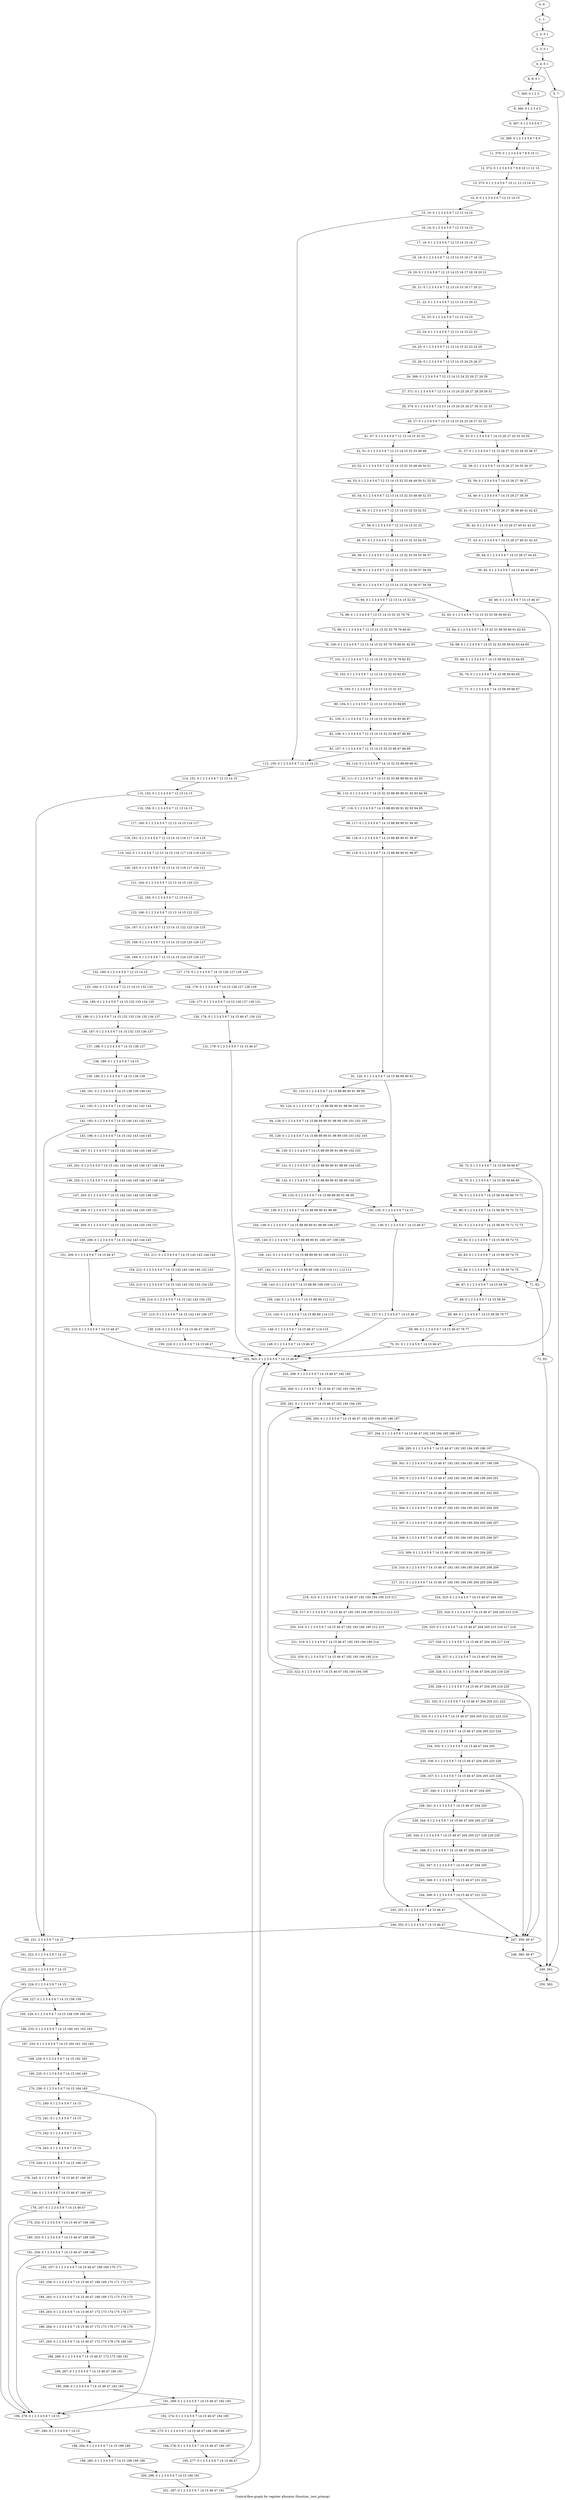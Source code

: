 digraph G {
graph [label="Control-flow-graph for register allocator (function _test_primop)"]
0[label="0, 0: "];
1[label="1, 1: "];
2[label="2, 2: 0 1 "];
3[label="3, 3: 0 1 "];
4[label="4, 4: 0 1 "];
5[label="5, 7: "];
6[label="6, 8: 0 1 "];
7[label="7, 365: 0 1 2 3 "];
8[label="8, 366: 0 1 2 3 4 5 "];
9[label="9, 367: 0 1 2 3 4 5 6 7 "];
10[label="10, 369: 0 1 2 3 4 5 6 7 8 9 "];
11[label="11, 370: 0 1 2 3 4 5 6 7 8 9 10 11 "];
12[label="12, 372: 0 1 2 3 4 5 6 7 8 9 10 11 12 13 "];
13[label="13, 373: 0 1 2 3 4 5 6 7 10 11 12 13 14 15 "];
14[label="14, 9: 0 1 2 3 4 5 6 7 12 13 14 15 "];
15[label="15, 10: 0 1 2 3 4 5 6 7 12 13 14 15 "];
16[label="16, 14: 0 1 2 3 4 5 6 7 12 13 14 15 "];
17[label="17, 18: 0 1 2 3 4 5 6 7 12 13 14 15 16 17 "];
18[label="18, 19: 0 1 2 3 4 5 6 7 12 13 14 15 16 17 18 19 "];
19[label="19, 20: 0 1 2 3 4 5 6 7 12 13 14 15 16 17 18 19 20 21 "];
20[label="20, 21: 0 1 2 3 4 5 6 7 12 13 14 15 16 17 20 21 "];
21[label="21, 22: 0 1 2 3 4 5 6 7 12 13 14 15 20 21 "];
22[label="22, 23: 0 1 2 3 4 5 6 7 12 13 14 15 "];
23[label="23, 24: 0 1 2 3 4 5 6 7 12 13 14 15 22 23 "];
24[label="24, 25: 0 1 2 3 4 5 6 7 12 13 14 15 22 23 24 25 "];
25[label="25, 26: 0 1 2 3 4 5 6 7 12 13 14 15 24 25 26 27 "];
26[label="26, 368: 0 1 2 3 4 5 6 7 12 13 14 15 24 25 26 27 28 29 "];
27[label="27, 371: 0 1 2 3 4 5 6 7 12 13 14 15 24 25 26 27 28 29 30 31 "];
28[label="28, 374: 0 1 2 3 4 5 6 7 12 13 14 15 24 25 26 27 30 31 32 33 "];
29[label="29, 27: 0 1 2 3 4 5 6 7 12 13 14 15 24 25 26 27 32 33 "];
30[label="30, 33: 0 1 2 3 4 5 6 7 14 15 26 27 32 33 34 35 "];
31[label="31, 37: 0 1 2 3 4 5 6 7 14 15 26 27 32 33 34 35 36 37 "];
32[label="32, 38: 0 1 2 3 4 5 6 7 14 15 26 27 34 35 36 37 "];
33[label="33, 39: 0 1 2 3 4 5 6 7 14 15 26 27 36 37 "];
34[label="34, 40: 0 1 2 3 4 5 6 7 14 15 26 27 38 39 "];
35[label="35, 41: 0 1 2 3 4 5 6 7 14 15 26 27 38 39 40 41 42 43 "];
36[label="36, 42: 0 1 2 3 4 5 6 7 14 15 26 27 40 41 42 43 "];
37[label="37, 43: 0 1 2 3 4 5 6 7 14 15 26 27 40 41 42 43 "];
38[label="38, 44: 0 1 2 3 4 5 6 7 14 15 26 27 44 45 "];
39[label="39, 45: 0 1 2 3 4 5 6 7 14 15 44 45 46 47 "];
40[label="40, 46: 0 1 2 3 4 5 6 7 14 15 46 47 "];
41[label="41, 47: 0 1 2 3 4 5 6 7 12 13 14 15 32 33 "];
42[label="42, 51: 0 1 2 3 4 5 6 7 12 13 14 15 32 33 48 49 "];
43[label="43, 52: 0 1 2 3 4 5 6 7 12 13 14 15 32 33 48 49 50 51 "];
44[label="44, 53: 0 1 2 3 4 5 6 7 12 13 14 15 32 33 48 49 50 51 52 53 "];
45[label="45, 54: 0 1 2 3 4 5 6 7 12 13 14 15 32 33 48 49 52 53 "];
46[label="46, 55: 0 1 2 3 4 5 6 7 12 13 14 15 32 33 52 53 "];
47[label="47, 56: 0 1 2 3 4 5 6 7 12 13 14 15 32 33 "];
48[label="48, 57: 0 1 2 3 4 5 6 7 12 13 14 15 32 33 54 55 "];
49[label="49, 58: 0 1 2 3 4 5 6 7 12 13 14 15 32 33 54 55 56 57 "];
50[label="50, 59: 0 1 2 3 4 5 6 7 12 13 14 15 32 33 56 57 58 59 "];
51[label="51, 60: 0 1 2 3 4 5 6 7 12 13 14 15 32 33 56 57 58 59 "];
52[label="52, 63: 0 1 2 3 4 5 6 7 14 15 32 33 58 59 60 61 "];
53[label="53, 64: 0 1 2 3 4 5 6 7 14 15 32 33 58 59 60 61 62 63 "];
54[label="54, 68: 0 1 2 3 4 5 6 7 14 15 32 33 58 59 62 63 64 65 "];
55[label="55, 69: 0 1 2 3 4 5 6 7 14 15 58 59 62 63 64 65 "];
56[label="56, 70: 0 1 2 3 4 5 6 7 14 15 58 59 64 65 "];
57[label="57, 71: 0 1 2 3 4 5 6 7 14 15 58 59 66 67 "];
58[label="58, 72: 0 1 2 3 4 5 6 7 14 15 58 59 66 67 "];
59[label="59, 75: 0 1 2 3 4 5 6 7 14 15 58 59 68 69 "];
60[label="60, 76: 0 1 2 3 4 5 6 7 14 15 58 59 68 69 70 71 "];
61[label="61, 80: 0 1 2 3 4 5 6 7 14 15 58 59 70 71 72 73 "];
62[label="62, 81: 0 1 2 3 4 5 6 7 14 15 58 59 70 71 72 73 "];
63[label="63, 82: 0 1 2 3 4 5 6 7 14 15 58 59 72 73 "];
64[label="64, 83: 0 1 2 3 4 5 6 7 14 15 58 59 74 75 "];
65[label="65, 84: 0 1 2 3 4 5 6 7 14 15 58 59 74 75 "];
66[label="66, 87: 0 1 2 3 4 5 6 7 14 15 58 59 "];
67[label="67, 88: 0 1 2 3 4 5 6 7 14 15 58 59 "];
68[label="68, 89: 0 1 2 3 4 5 6 7 14 15 58 59 76 77 "];
69[label="69, 90: 0 1 2 3 4 5 6 7 14 15 46 47 76 77 "];
70[label="70, 91: 0 1 2 3 4 5 6 7 14 15 46 47 "];
71[label="71, 92: "];
72[label="72, 93: "];
73[label="73, 94: 0 1 2 3 4 5 6 7 12 13 14 15 32 33 "];
74[label="74, 98: 0 1 2 3 4 5 6 7 12 13 14 15 32 33 78 79 "];
75[label="75, 99: 0 1 2 3 4 5 6 7 12 13 14 15 32 33 78 79 80 81 "];
76[label="76, 100: 0 1 2 3 4 5 6 7 12 13 14 15 32 33 78 79 80 81 82 83 "];
77[label="77, 101: 0 1 2 3 4 5 6 7 12 13 14 15 32 33 78 79 82 83 "];
78[label="78, 102: 0 1 2 3 4 5 6 7 12 13 14 15 32 33 82 83 "];
79[label="79, 103: 0 1 2 3 4 5 6 7 12 13 14 15 32 33 "];
80[label="80, 104: 0 1 2 3 4 5 6 7 12 13 14 15 32 33 84 85 "];
81[label="81, 105: 0 1 2 3 4 5 6 7 12 13 14 15 32 33 84 85 86 87 "];
82[label="82, 106: 0 1 2 3 4 5 6 7 12 13 14 15 32 33 86 87 88 89 "];
83[label="83, 107: 0 1 2 3 4 5 6 7 12 13 14 15 32 33 86 87 88 89 "];
84[label="84, 110: 0 1 2 3 4 5 6 7 14 15 32 33 88 89 90 91 "];
85[label="85, 111: 0 1 2 3 4 5 6 7 14 15 32 33 88 89 90 91 92 93 "];
86[label="86, 115: 0 1 2 3 4 5 6 7 14 15 32 33 88 89 90 91 92 93 94 95 "];
87[label="87, 116: 0 1 2 3 4 5 6 7 14 15 88 89 90 91 92 93 94 95 "];
88[label="88, 117: 0 1 2 3 4 5 6 7 14 15 88 89 90 91 94 95 "];
89[label="89, 118: 0 1 2 3 4 5 6 7 14 15 88 89 90 91 96 97 "];
90[label="90, 119: 0 1 2 3 4 5 6 7 14 15 88 89 90 91 96 97 "];
91[label="91, 120: 0 1 2 3 4 5 6 7 14 15 88 89 90 91 "];
92[label="92, 123: 0 1 2 3 4 5 6 7 14 15 88 89 90 91 98 99 "];
93[label="93, 124: 0 1 2 3 4 5 6 7 14 15 88 89 90 91 98 99 100 101 "];
94[label="94, 128: 0 1 2 3 4 5 6 7 14 15 88 89 90 91 98 99 100 101 102 103 "];
95[label="95, 129: 0 1 2 3 4 5 6 7 14 15 88 89 90 91 98 99 100 101 102 103 "];
96[label="96, 130: 0 1 2 3 4 5 6 7 14 15 88 89 90 91 98 99 102 103 "];
97[label="97, 131: 0 1 2 3 4 5 6 7 14 15 88 89 90 91 98 99 104 105 "];
98[label="98, 132: 0 1 2 3 4 5 6 7 14 15 88 89 90 91 98 99 104 105 "];
99[label="99, 133: 0 1 2 3 4 5 6 7 14 15 88 89 90 91 98 99 "];
100[label="100, 135: 0 1 2 3 4 5 6 7 14 15 "];
101[label="101, 136: 0 1 2 3 4 5 6 7 14 15 46 47 "];
102[label="102, 137: 0 1 2 3 4 5 6 7 14 15 46 47 "];
103[label="103, 138: 0 1 2 3 4 5 6 7 14 15 88 89 90 91 98 99 "];
104[label="104, 139: 0 1 2 3 4 5 6 7 14 15 88 89 90 91 98 99 106 107 "];
105[label="105, 140: 0 1 2 3 4 5 6 7 14 15 88 89 90 91 106 107 108 109 "];
106[label="106, 141: 0 1 2 3 4 5 6 7 14 15 88 89 90 91 108 109 110 111 "];
107[label="107, 142: 0 1 2 3 4 5 6 7 14 15 88 89 108 109 110 111 112 113 "];
108[label="108, 143: 0 1 2 3 4 5 6 7 14 15 88 89 108 109 112 113 "];
109[label="109, 144: 0 1 2 3 4 5 6 7 14 15 88 89 112 113 "];
110[label="110, 145: 0 1 2 3 4 5 6 7 14 15 88 89 114 115 "];
111[label="111, 146: 0 1 2 3 4 5 6 7 14 15 46 47 114 115 "];
112[label="112, 148: 0 1 2 3 4 5 6 7 14 15 46 47 "];
113[label="113, 150: 0 1 2 3 4 5 6 7 12 13 14 15 "];
114[label="114, 151: 0 1 2 3 4 5 6 7 12 13 14 15 "];
115[label="115, 152: 0 1 2 3 4 5 6 7 12 13 14 15 "];
116[label="116, 156: 0 1 2 3 4 5 6 7 12 13 14 15 "];
117[label="117, 160: 0 1 2 3 4 5 6 7 12 13 14 15 116 117 "];
118[label="118, 161: 0 1 2 3 4 5 6 7 12 13 14 15 116 117 118 119 "];
119[label="119, 162: 0 1 2 3 4 5 6 7 12 13 14 15 116 117 118 119 120 121 "];
120[label="120, 163: 0 1 2 3 4 5 6 7 12 13 14 15 116 117 120 121 "];
121[label="121, 164: 0 1 2 3 4 5 6 7 12 13 14 15 120 121 "];
122[label="122, 165: 0 1 2 3 4 5 6 7 12 13 14 15 "];
123[label="123, 166: 0 1 2 3 4 5 6 7 12 13 14 15 122 123 "];
124[label="124, 167: 0 1 2 3 4 5 6 7 12 13 14 15 122 123 124 125 "];
125[label="125, 168: 0 1 2 3 4 5 6 7 12 13 14 15 124 125 126 127 "];
126[label="126, 169: 0 1 2 3 4 5 6 7 12 13 14 15 124 125 126 127 "];
127[label="127, 175: 0 1 2 3 4 5 6 7 14 15 126 127 128 129 "];
128[label="128, 176: 0 1 2 3 4 5 6 7 14 15 126 127 128 129 "];
129[label="129, 177: 0 1 2 3 4 5 6 7 14 15 126 127 130 131 "];
130[label="130, 178: 0 1 2 3 4 5 6 7 14 15 46 47 130 131 "];
131[label="131, 179: 0 1 2 3 4 5 6 7 14 15 46 47 "];
132[label="132, 180: 0 1 2 3 4 5 6 7 12 13 14 15 "];
133[label="133, 184: 0 1 2 3 4 5 6 7 12 13 14 15 132 133 "];
134[label="134, 185: 0 1 2 3 4 5 6 7 14 15 132 133 134 135 "];
135[label="135, 186: 0 1 2 3 4 5 6 7 14 15 132 133 134 135 136 137 "];
136[label="136, 187: 0 1 2 3 4 5 6 7 14 15 132 133 136 137 "];
137[label="137, 188: 0 1 2 3 4 5 6 7 14 15 136 137 "];
138[label="138, 189: 0 1 2 3 4 5 6 7 14 15 "];
139[label="139, 190: 0 1 2 3 4 5 6 7 14 15 138 139 "];
140[label="140, 191: 0 1 2 3 4 5 6 7 14 15 138 139 140 141 "];
141[label="141, 192: 0 1 2 3 4 5 6 7 14 15 140 141 142 143 "];
142[label="142, 193: 0 1 2 3 4 5 6 7 14 15 140 141 142 143 "];
143[label="143, 196: 0 1 2 3 4 5 6 7 14 15 142 143 144 145 "];
144[label="144, 197: 0 1 2 3 4 5 6 7 14 15 142 143 144 145 146 147 "];
145[label="145, 201: 0 1 2 3 4 5 6 7 14 15 142 143 144 145 146 147 148 149 "];
146[label="146, 202: 0 1 2 3 4 5 6 7 14 15 142 143 144 145 146 147 148 149 "];
147[label="147, 203: 0 1 2 3 4 5 6 7 14 15 142 143 144 145 148 149 "];
148[label="148, 204: 0 1 2 3 4 5 6 7 14 15 142 143 144 145 150 151 "];
149[label="149, 205: 0 1 2 3 4 5 6 7 14 15 142 143 144 145 150 151 "];
150[label="150, 206: 0 1 2 3 4 5 6 7 14 15 142 143 144 145 "];
151[label="151, 209: 0 1 2 3 4 5 6 7 14 15 46 47 "];
152[label="152, 210: 0 1 2 3 4 5 6 7 14 15 46 47 "];
153[label="153, 211: 0 1 2 3 4 5 6 7 14 15 142 143 144 145 "];
154[label="154, 212: 0 1 2 3 4 5 6 7 14 15 142 143 144 145 152 153 "];
155[label="155, 213: 0 1 2 3 4 5 6 7 14 15 142 143 152 153 154 155 "];
156[label="156, 214: 0 1 2 3 4 5 6 7 14 15 142 143 154 155 "];
157[label="157, 215: 0 1 2 3 4 5 6 7 14 15 142 143 156 157 "];
158[label="158, 216: 0 1 2 3 4 5 6 7 14 15 46 47 156 157 "];
159[label="159, 218: 0 1 2 3 4 5 6 7 14 15 46 47 "];
160[label="160, 221: 2 3 4 5 6 7 14 15 "];
161[label="161, 222: 0 1 2 3 4 5 6 7 14 15 "];
162[label="162, 223: 0 1 2 3 4 5 6 7 14 15 "];
163[label="163, 224: 0 1 2 3 4 5 6 7 14 15 "];
164[label="164, 227: 0 1 2 3 4 5 6 7 14 15 158 159 "];
165[label="165, 228: 0 1 2 3 4 5 6 7 14 15 158 159 160 161 "];
166[label="166, 232: 0 1 2 3 4 5 6 7 14 15 160 161 162 163 "];
167[label="167, 233: 0 1 2 3 4 5 6 7 14 15 160 161 162 163 "];
168[label="168, 234: 0 1 2 3 4 5 6 7 14 15 162 163 "];
169[label="169, 235: 0 1 2 3 4 5 6 7 14 15 164 165 "];
170[label="170, 236: 0 1 2 3 4 5 6 7 14 15 164 165 "];
171[label="171, 240: 0 1 2 3 4 5 6 7 14 15 "];
172[label="172, 241: 0 1 2 3 4 5 6 7 14 15 "];
173[label="173, 242: 0 1 2 3 4 5 6 7 14 15 "];
174[label="174, 243: 0 1 2 3 4 5 6 7 14 15 "];
175[label="175, 244: 0 1 2 3 4 5 6 7 14 15 166 167 "];
176[label="176, 245: 0 1 2 3 4 5 6 7 14 15 46 47 166 167 "];
177[label="177, 246: 0 1 2 3 4 5 6 7 14 15 46 47 166 167 "];
178[label="178, 247: 0 1 2 3 4 5 6 7 14 15 46 47 "];
179[label="179, 252: 0 1 2 3 4 5 6 7 14 15 46 47 168 169 "];
180[label="180, 253: 0 1 2 3 4 5 6 7 14 15 46 47 168 169 "];
181[label="181, 254: 0 1 2 3 4 5 6 7 14 15 46 47 168 169 "];
182[label="182, 257: 0 1 2 3 4 5 6 7 14 15 46 47 168 169 170 171 "];
183[label="183, 258: 0 1 2 3 4 5 6 7 14 15 46 47 168 169 170 171 172 173 "];
184[label="184, 262: 0 1 2 3 4 5 6 7 14 15 46 47 168 169 172 173 174 175 "];
185[label="185, 263: 0 1 2 3 4 5 6 7 14 15 46 47 172 173 174 175 176 177 "];
186[label="186, 264: 0 1 2 3 4 5 6 7 14 15 46 47 172 173 176 177 178 179 "];
187[label="187, 265: 0 1 2 3 4 5 6 7 14 15 46 47 172 173 178 179 180 181 "];
188[label="188, 266: 0 1 2 3 4 5 6 7 14 15 46 47 172 173 180 181 "];
189[label="189, 267: 0 1 2 3 4 5 6 7 14 15 46 47 180 181 "];
190[label="190, 268: 0 1 2 3 4 5 6 7 14 15 46 47 182 183 "];
191[label="191, 269: 0 1 2 3 4 5 6 7 14 15 46 47 182 183 "];
192[label="192, 274: 0 1 2 3 4 5 6 7 14 15 46 47 184 185 "];
193[label="193, 275: 0 1 2 3 4 5 6 7 14 15 46 47 184 185 186 187 "];
194[label="194, 276: 0 1 2 3 4 5 6 7 14 15 46 47 186 187 "];
195[label="195, 277: 0 1 2 3 4 5 6 7 14 15 46 47 "];
196[label="196, 278: 0 1 2 3 4 5 6 7 14 15 "];
197[label="197, 280: 0 1 2 3 4 5 6 7 14 15 "];
198[label="198, 284: 0 1 2 3 4 5 6 7 14 15 188 189 "];
199[label="199, 285: 0 1 2 3 4 5 6 7 14 15 188 189 190 "];
200[label="200, 286: 0 1 2 3 4 5 6 7 14 15 190 191 "];
201[label="201, 287: 0 1 2 3 4 5 6 7 14 15 46 47 191 "];
202[label="202, 363: 0 1 2 3 4 5 6 7 14 15 46 47 "];
203[label="203, 298: 0 1 2 3 4 5 6 7 14 15 46 47 192 193 "];
204[label="204, 306: 0 1 2 3 4 5 6 7 14 15 46 47 192 193 194 195 "];
205[label="205, 291: 0 1 2 3 4 5 6 7 14 15 46 47 192 193 194 195 "];
206[label="206, 293: 0 1 2 3 4 5 6 7 14 15 46 47 192 193 194 195 196 197 "];
207[label="207, 294: 0 1 2 3 4 5 6 7 14 15 46 47 192 193 194 195 196 197 "];
208[label="208, 295: 0 1 2 3 4 5 6 7 14 15 46 47 192 193 194 195 196 197 "];
209[label="209, 301: 0 1 2 3 4 5 6 7 14 15 46 47 192 193 194 195 196 197 198 199 "];
210[label="210, 302: 0 1 2 3 4 5 6 7 14 15 46 47 192 193 194 195 198 199 200 201 "];
211[label="211, 303: 0 1 2 3 4 5 6 7 14 15 46 47 192 193 194 195 200 201 202 203 "];
212[label="212, 304: 0 1 2 3 4 5 6 7 14 15 46 47 192 193 194 195 202 203 204 205 "];
213[label="213, 307: 0 1 2 3 4 5 6 7 14 15 46 47 192 193 194 195 204 205 206 207 "];
214[label="214, 308: 0 1 2 3 4 5 6 7 14 15 46 47 192 193 194 195 204 205 206 207 "];
215[label="215, 309: 0 1 2 3 4 5 6 7 14 15 46 47 192 193 194 195 204 205 "];
216[label="216, 310: 0 1 2 3 4 5 6 7 14 15 46 47 192 193 194 195 204 205 208 209 "];
217[label="217, 311: 0 1 2 3 4 5 6 7 14 15 46 47 192 193 194 195 204 205 208 209 "];
218[label="218, 315: 0 1 2 3 4 5 6 7 14 15 46 47 192 193 194 195 210 211 "];
219[label="219, 317: 0 1 2 3 4 5 6 7 14 15 46 47 192 193 194 195 210 211 212 213 "];
220[label="220, 318: 0 1 2 3 4 5 6 7 14 15 46 47 192 193 194 195 212 213 "];
221[label="221, 319: 0 1 2 3 4 5 6 7 14 15 46 47 192 193 194 195 214 "];
222[label="222, 320: 0 1 2 3 4 5 6 7 14 15 46 47 192 193 194 195 214 "];
223[label="223, 322: 0 1 2 3 4 5 6 7 14 15 46 47 192 193 194 195 "];
224[label="224, 323: 0 1 2 3 4 5 6 7 14 15 46 47 204 205 "];
225[label="225, 324: 0 1 2 3 4 5 6 7 14 15 46 47 204 205 215 216 "];
226[label="226, 325: 0 1 2 3 4 5 6 7 14 15 46 47 204 205 215 216 217 218 "];
227[label="227, 326: 0 1 2 3 4 5 6 7 14 15 46 47 204 205 217 218 "];
228[label="228, 327: 0 1 2 3 4 5 6 7 14 15 46 47 204 205 "];
229[label="229, 328: 0 1 2 3 4 5 6 7 14 15 46 47 204 205 219 220 "];
230[label="230, 329: 0 1 2 3 4 5 6 7 14 15 46 47 204 205 219 220 "];
231[label="231, 332: 0 1 2 3 4 5 6 7 14 15 46 47 204 205 221 222 "];
232[label="232, 333: 0 1 2 3 4 5 6 7 14 15 46 47 204 205 221 222 223 224 "];
233[label="233, 334: 0 1 2 3 4 5 6 7 14 15 46 47 204 205 223 224 "];
234[label="234, 335: 0 1 2 3 4 5 6 7 14 15 46 47 204 205 "];
235[label="235, 336: 0 1 2 3 4 5 6 7 14 15 46 47 204 205 225 226 "];
236[label="236, 337: 0 1 2 3 4 5 6 7 14 15 46 47 204 205 225 226 "];
237[label="237, 340: 0 1 2 3 4 5 6 7 14 15 46 47 204 205 "];
238[label="238, 341: 0 1 2 3 4 5 6 7 14 15 46 47 204 205 "];
239[label="239, 344: 0 1 2 3 4 5 6 7 14 15 46 47 204 205 227 228 "];
240[label="240, 345: 0 1 2 3 4 5 6 7 14 15 46 47 204 205 227 228 229 230 "];
241[label="241, 346: 0 1 2 3 4 5 6 7 14 15 46 47 204 205 229 230 "];
242[label="242, 347: 0 1 2 3 4 5 6 7 14 15 46 47 204 205 "];
243[label="243, 348: 0 1 2 3 4 5 6 7 14 15 46 47 231 232 "];
244[label="244, 349: 0 1 2 3 4 5 6 7 14 15 46 47 231 232 "];
245[label="245, 351: 0 1 2 3 4 5 6 7 14 15 46 47 "];
246[label="246, 352: 0 1 2 3 4 5 6 7 14 15 46 47 "];
247[label="247, 359: 46 47 "];
248[label="248, 360: 46 47 "];
249[label="249, 361: "];
250[label="250, 362: "];
0->1 ;
1->2 ;
2->3 ;
3->4 ;
4->5 ;
4->6 ;
5->249 ;
6->7 ;
7->8 ;
8->9 ;
9->10 ;
10->11 ;
11->12 ;
12->13 ;
13->14 ;
14->15 ;
15->16 ;
15->113 ;
16->17 ;
17->18 ;
18->19 ;
19->20 ;
20->21 ;
21->22 ;
22->23 ;
23->24 ;
24->25 ;
25->26 ;
26->27 ;
27->28 ;
28->29 ;
29->30 ;
29->41 ;
30->31 ;
31->32 ;
32->33 ;
33->34 ;
34->35 ;
35->36 ;
36->37 ;
37->38 ;
38->39 ;
39->40 ;
40->202 ;
41->42 ;
42->43 ;
43->44 ;
44->45 ;
45->46 ;
46->47 ;
47->48 ;
48->49 ;
49->50 ;
50->51 ;
51->52 ;
51->73 ;
52->53 ;
53->54 ;
54->55 ;
55->56 ;
56->57 ;
57->58 ;
58->59 ;
58->71 ;
59->60 ;
60->61 ;
61->62 ;
62->63 ;
63->64 ;
64->65 ;
65->66 ;
65->71 ;
66->67 ;
67->68 ;
68->69 ;
69->70 ;
70->202 ;
71->72 ;
72->249 ;
73->74 ;
74->75 ;
75->76 ;
76->77 ;
77->78 ;
78->79 ;
79->80 ;
80->81 ;
81->82 ;
82->83 ;
83->84 ;
83->113 ;
84->85 ;
85->86 ;
86->87 ;
87->88 ;
88->89 ;
89->90 ;
90->91 ;
91->92 ;
91->100 ;
92->93 ;
93->94 ;
94->95 ;
95->96 ;
96->97 ;
97->98 ;
98->99 ;
99->100 ;
99->103 ;
100->101 ;
101->102 ;
102->202 ;
103->104 ;
104->105 ;
105->106 ;
106->107 ;
107->108 ;
108->109 ;
109->110 ;
110->111 ;
111->112 ;
112->202 ;
113->114 ;
114->115 ;
115->116 ;
115->160 ;
116->117 ;
117->118 ;
118->119 ;
119->120 ;
120->121 ;
121->122 ;
122->123 ;
123->124 ;
124->125 ;
125->126 ;
126->127 ;
126->132 ;
127->128 ;
128->129 ;
129->130 ;
130->131 ;
131->202 ;
132->133 ;
133->134 ;
134->135 ;
135->136 ;
136->137 ;
137->138 ;
138->139 ;
139->140 ;
140->141 ;
141->142 ;
142->143 ;
142->160 ;
143->144 ;
144->145 ;
145->146 ;
146->147 ;
147->148 ;
148->149 ;
149->150 ;
150->151 ;
150->153 ;
151->152 ;
152->202 ;
153->154 ;
154->155 ;
155->156 ;
156->157 ;
157->158 ;
158->159 ;
159->202 ;
160->161 ;
161->162 ;
162->163 ;
163->164 ;
163->196 ;
164->165 ;
165->166 ;
166->167 ;
167->168 ;
168->169 ;
169->170 ;
170->171 ;
170->196 ;
171->172 ;
172->173 ;
173->174 ;
174->175 ;
175->176 ;
176->177 ;
177->178 ;
178->179 ;
178->196 ;
179->180 ;
180->181 ;
181->182 ;
181->196 ;
182->183 ;
183->184 ;
184->185 ;
185->186 ;
186->187 ;
187->188 ;
188->189 ;
189->190 ;
190->191 ;
191->192 ;
191->196 ;
192->193 ;
193->194 ;
194->195 ;
195->202 ;
196->197 ;
197->198 ;
198->199 ;
199->200 ;
200->201 ;
201->202 ;
202->203 ;
203->204 ;
204->205 ;
205->206 ;
206->207 ;
207->208 ;
208->209 ;
208->247 ;
209->210 ;
210->211 ;
211->212 ;
212->213 ;
213->214 ;
214->215 ;
215->216 ;
216->217 ;
217->218 ;
217->224 ;
218->219 ;
219->220 ;
220->221 ;
221->222 ;
222->223 ;
223->205 ;
224->225 ;
225->226 ;
226->227 ;
227->228 ;
228->229 ;
229->230 ;
230->231 ;
230->247 ;
231->232 ;
232->233 ;
233->234 ;
234->235 ;
235->236 ;
236->237 ;
236->247 ;
237->238 ;
238->239 ;
238->245 ;
239->240 ;
240->241 ;
241->242 ;
242->243 ;
243->244 ;
244->245 ;
244->247 ;
245->246 ;
246->247 ;
246->160 ;
247->248 ;
248->249 ;
249->250 ;
}
